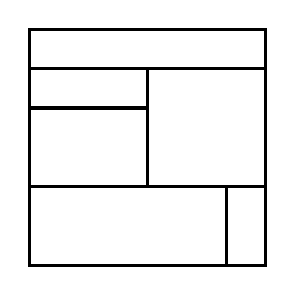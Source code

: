 \begin{tikzpicture}[very thick, scale=.5]
    \draw (0,5) rectangle (6,6);
    \draw (0,4) rectangle (3,5);
    \draw (0,2) rectangle (3,4);
    \draw (3,2) rectangle (6,5);
    \draw (0,0) rectangle (5,2);
    \draw (5,0) rectangle (6,2);
\end{tikzpicture}
